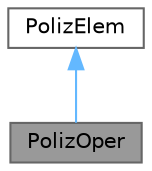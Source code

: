 digraph "PolizOper"
{
 // LATEX_PDF_SIZE
  bgcolor="transparent";
  edge [fontname=Helvetica,fontsize=10,labelfontname=Helvetica,labelfontsize=10];
  node [fontname=Helvetica,fontsize=10,shape=box,height=0.2,width=0.4];
  Node1 [label="PolizOper",height=0.2,width=0.4,color="gray40", fillcolor="grey60", style="filled", fontcolor="black",tooltip="Класс элемента ПОЛИЗа - операции"];
  Node2 -> Node1 [dir="back",color="steelblue1",style="solid"];
  Node2 [label="PolizElem",height=0.2,width=0.4,color="gray40", fillcolor="white", style="filled",URL="$class_poliz_elem.html",tooltip="Базовый класс элемента полиза ПОЛИЗ является массивом указателей на переменные этого класса,..."];
}
